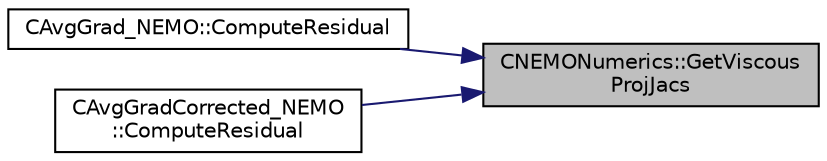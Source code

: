 digraph "CNEMONumerics::GetViscousProjJacs"
{
 // LATEX_PDF_SIZE
  edge [fontname="Helvetica",fontsize="10",labelfontname="Helvetica",labelfontsize="10"];
  node [fontname="Helvetica",fontsize="10",shape=record];
  rankdir="RL";
  Node1 [label="CNEMONumerics::GetViscous\lProjJacs",height=0.2,width=0.4,color="black", fillcolor="grey75", style="filled", fontcolor="black",tooltip="Staging function to compute viscous Jacobians."];
  Node1 -> Node2 [dir="back",color="midnightblue",fontsize="10",style="solid",fontname="Helvetica"];
  Node2 [label="CAvgGrad_NEMO::ComputeResidual",height=0.2,width=0.4,color="black", fillcolor="white", style="filled",URL="$classCAvgGrad__NEMO.html#a5095f559a521ac219d97b1d23ec79d71",tooltip="Compute the viscous flow residual using an average of gradients."];
  Node1 -> Node3 [dir="back",color="midnightblue",fontsize="10",style="solid",fontname="Helvetica"];
  Node3 [label="CAvgGradCorrected_NEMO\l::ComputeResidual",height=0.2,width=0.4,color="black", fillcolor="white", style="filled",URL="$classCAvgGradCorrected__NEMO.html#a842de3caec637a1fde8ba4409c5e48dd",tooltip="Compute the viscous flow residual using an average of gradients."];
}
